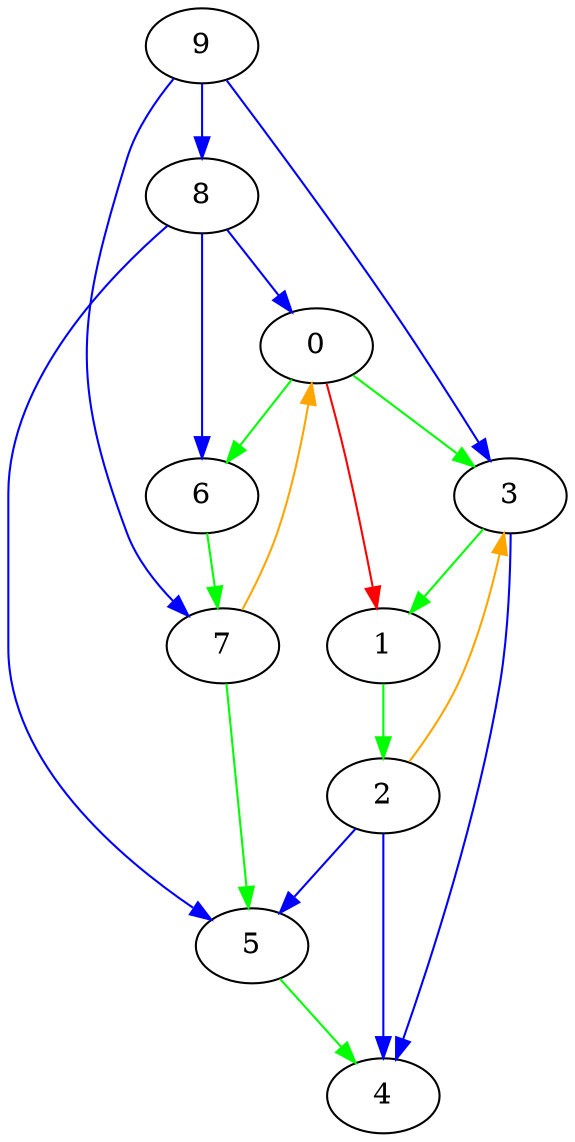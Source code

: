 /* tree edge is green
backedge is orange
forward edge is red
crossedge is blue
unvisitededge is black
*/
digraph output{
0 -> 6 [color=green];
6 -> 7 [color=green];
7 -> 5 [color=green];
5 -> 4 [color=green];
7 -> 0 [color=orange];
0 -> 3 [color=green];
3 -> 4 [color=blue];
3 -> 1 [color=green];
1 -> 2 [color=green];
2 -> 5 [color=blue];
2 -> 4 [color=blue];
2 -> 3 [color=orange];
0 -> 1 [color=red];
8 -> 6 [color=blue];
8 -> 5 [color=blue];
8 -> 0 [color=blue];
9 -> 3 [color=blue];
9 -> 7 [color=blue];
9 -> 8 [color=blue];
}
/*
vertex prettime posttime
0 	 1 	 16
1 	 11 	 14
2 	 12 	 13
3 	 10 	 15
4 	 5 	 6
5 	 4 	 7
6 	 2 	 9
7 	 3 	 8
8 	 17 	 18
9 	 19 	 20
*/

